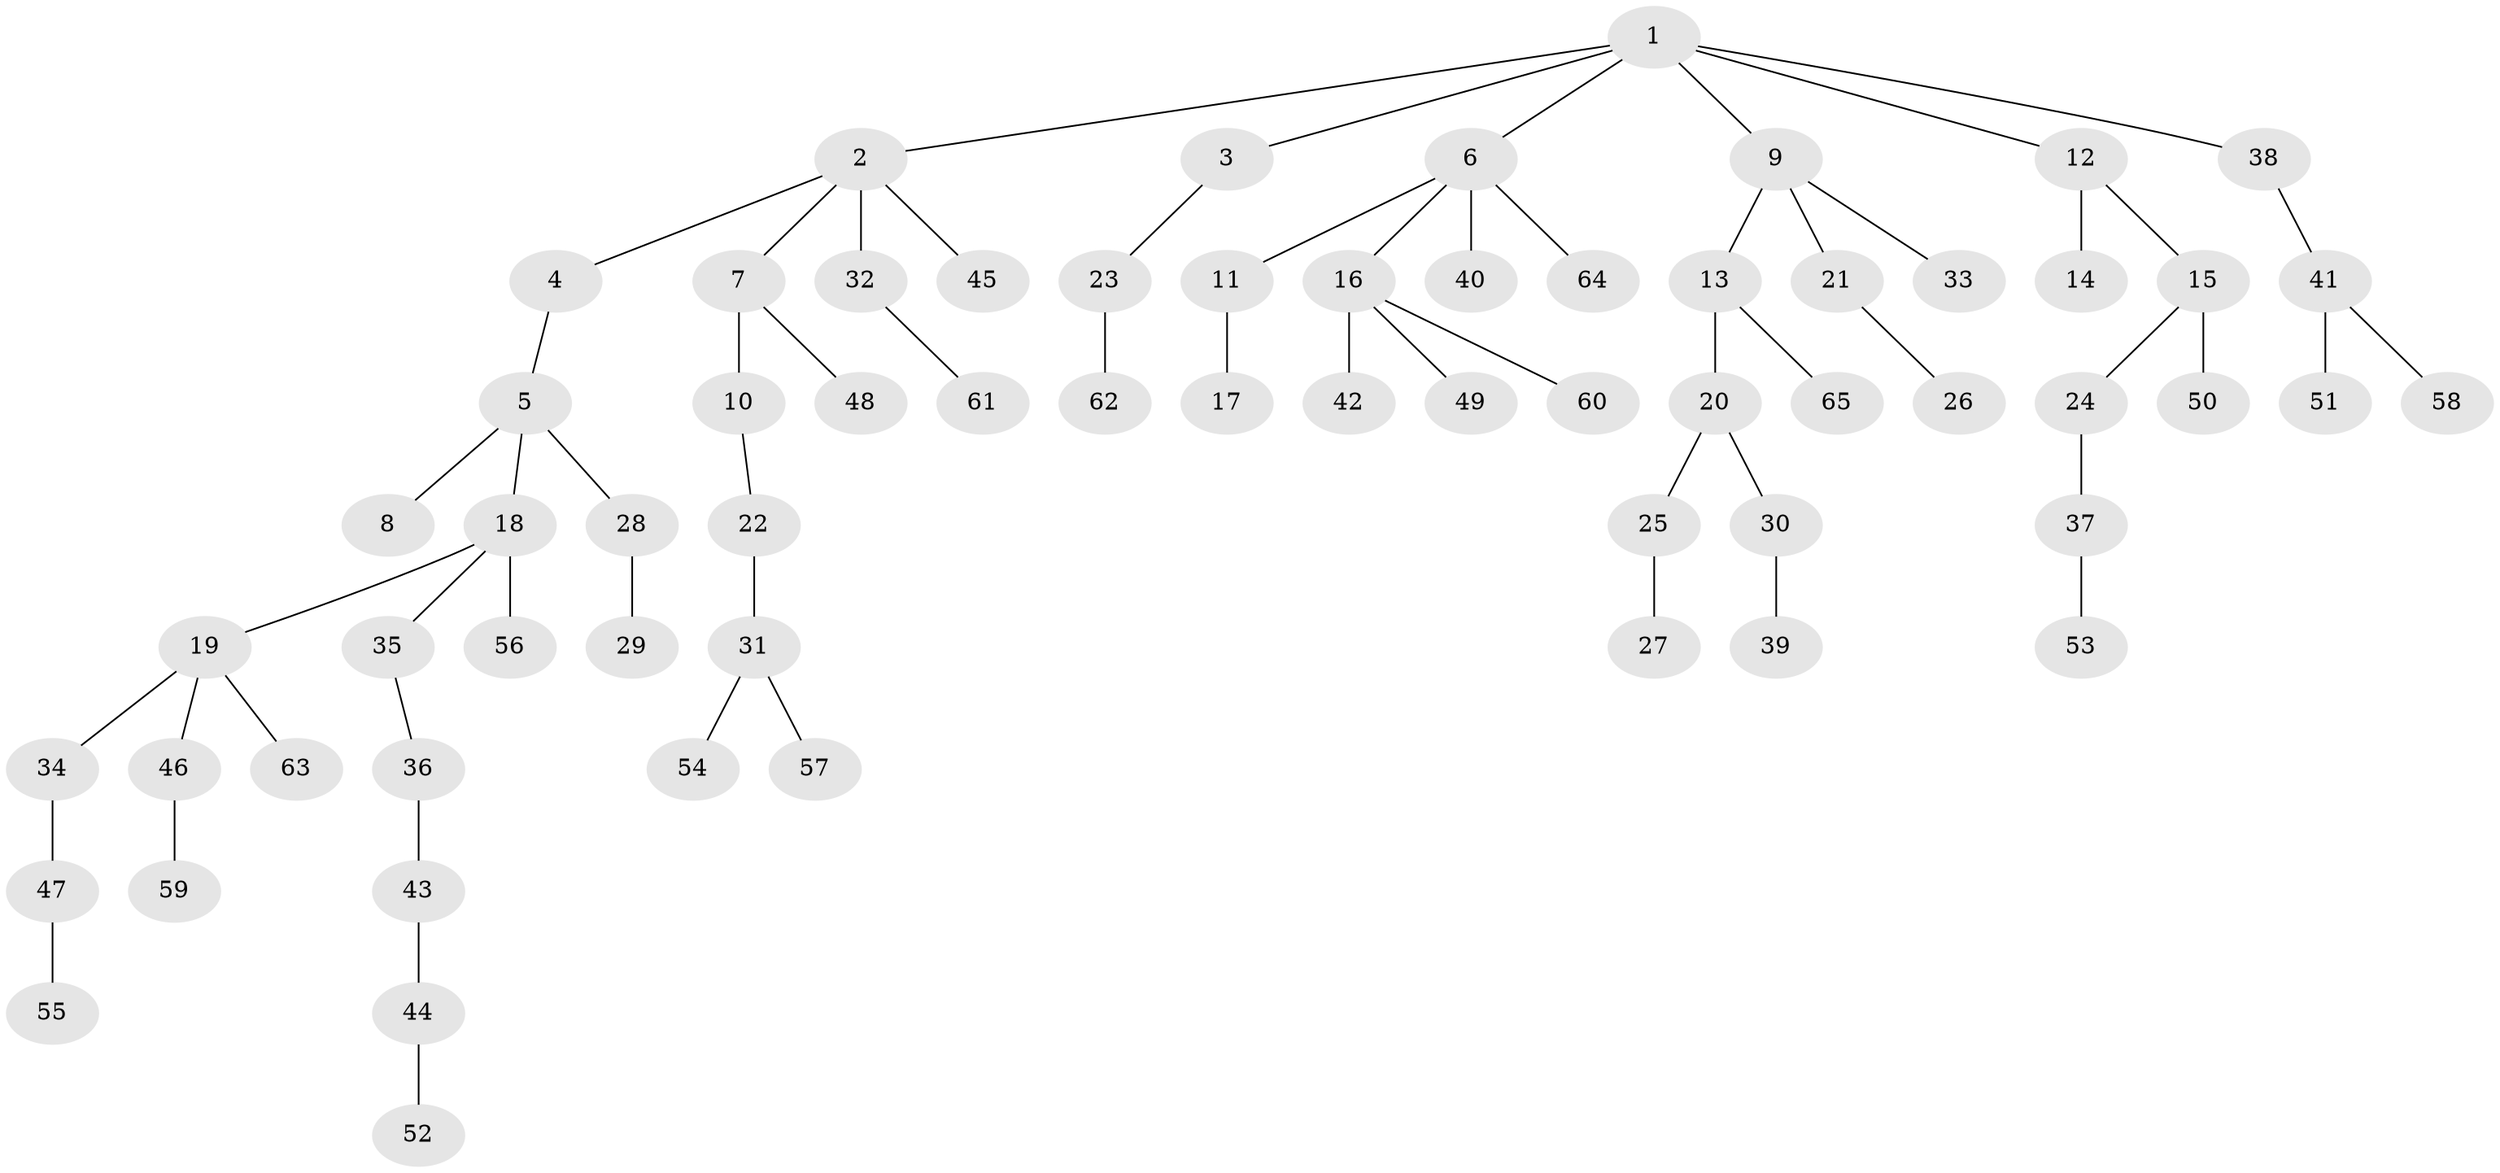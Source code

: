 // coarse degree distribution, {6: 0.047619047619047616, 5: 0.023809523809523808, 2: 0.3333333333333333, 4: 0.047619047619047616, 1: 0.47619047619047616, 3: 0.07142857142857142}
// Generated by graph-tools (version 1.1) at 2025/52/02/27/25 19:52:13]
// undirected, 65 vertices, 64 edges
graph export_dot {
graph [start="1"]
  node [color=gray90,style=filled];
  1;
  2;
  3;
  4;
  5;
  6;
  7;
  8;
  9;
  10;
  11;
  12;
  13;
  14;
  15;
  16;
  17;
  18;
  19;
  20;
  21;
  22;
  23;
  24;
  25;
  26;
  27;
  28;
  29;
  30;
  31;
  32;
  33;
  34;
  35;
  36;
  37;
  38;
  39;
  40;
  41;
  42;
  43;
  44;
  45;
  46;
  47;
  48;
  49;
  50;
  51;
  52;
  53;
  54;
  55;
  56;
  57;
  58;
  59;
  60;
  61;
  62;
  63;
  64;
  65;
  1 -- 2;
  1 -- 3;
  1 -- 6;
  1 -- 9;
  1 -- 12;
  1 -- 38;
  2 -- 4;
  2 -- 7;
  2 -- 32;
  2 -- 45;
  3 -- 23;
  4 -- 5;
  5 -- 8;
  5 -- 18;
  5 -- 28;
  6 -- 11;
  6 -- 16;
  6 -- 40;
  6 -- 64;
  7 -- 10;
  7 -- 48;
  9 -- 13;
  9 -- 21;
  9 -- 33;
  10 -- 22;
  11 -- 17;
  12 -- 14;
  12 -- 15;
  13 -- 20;
  13 -- 65;
  15 -- 24;
  15 -- 50;
  16 -- 42;
  16 -- 49;
  16 -- 60;
  18 -- 19;
  18 -- 35;
  18 -- 56;
  19 -- 34;
  19 -- 46;
  19 -- 63;
  20 -- 25;
  20 -- 30;
  21 -- 26;
  22 -- 31;
  23 -- 62;
  24 -- 37;
  25 -- 27;
  28 -- 29;
  30 -- 39;
  31 -- 54;
  31 -- 57;
  32 -- 61;
  34 -- 47;
  35 -- 36;
  36 -- 43;
  37 -- 53;
  38 -- 41;
  41 -- 51;
  41 -- 58;
  43 -- 44;
  44 -- 52;
  46 -- 59;
  47 -- 55;
}
